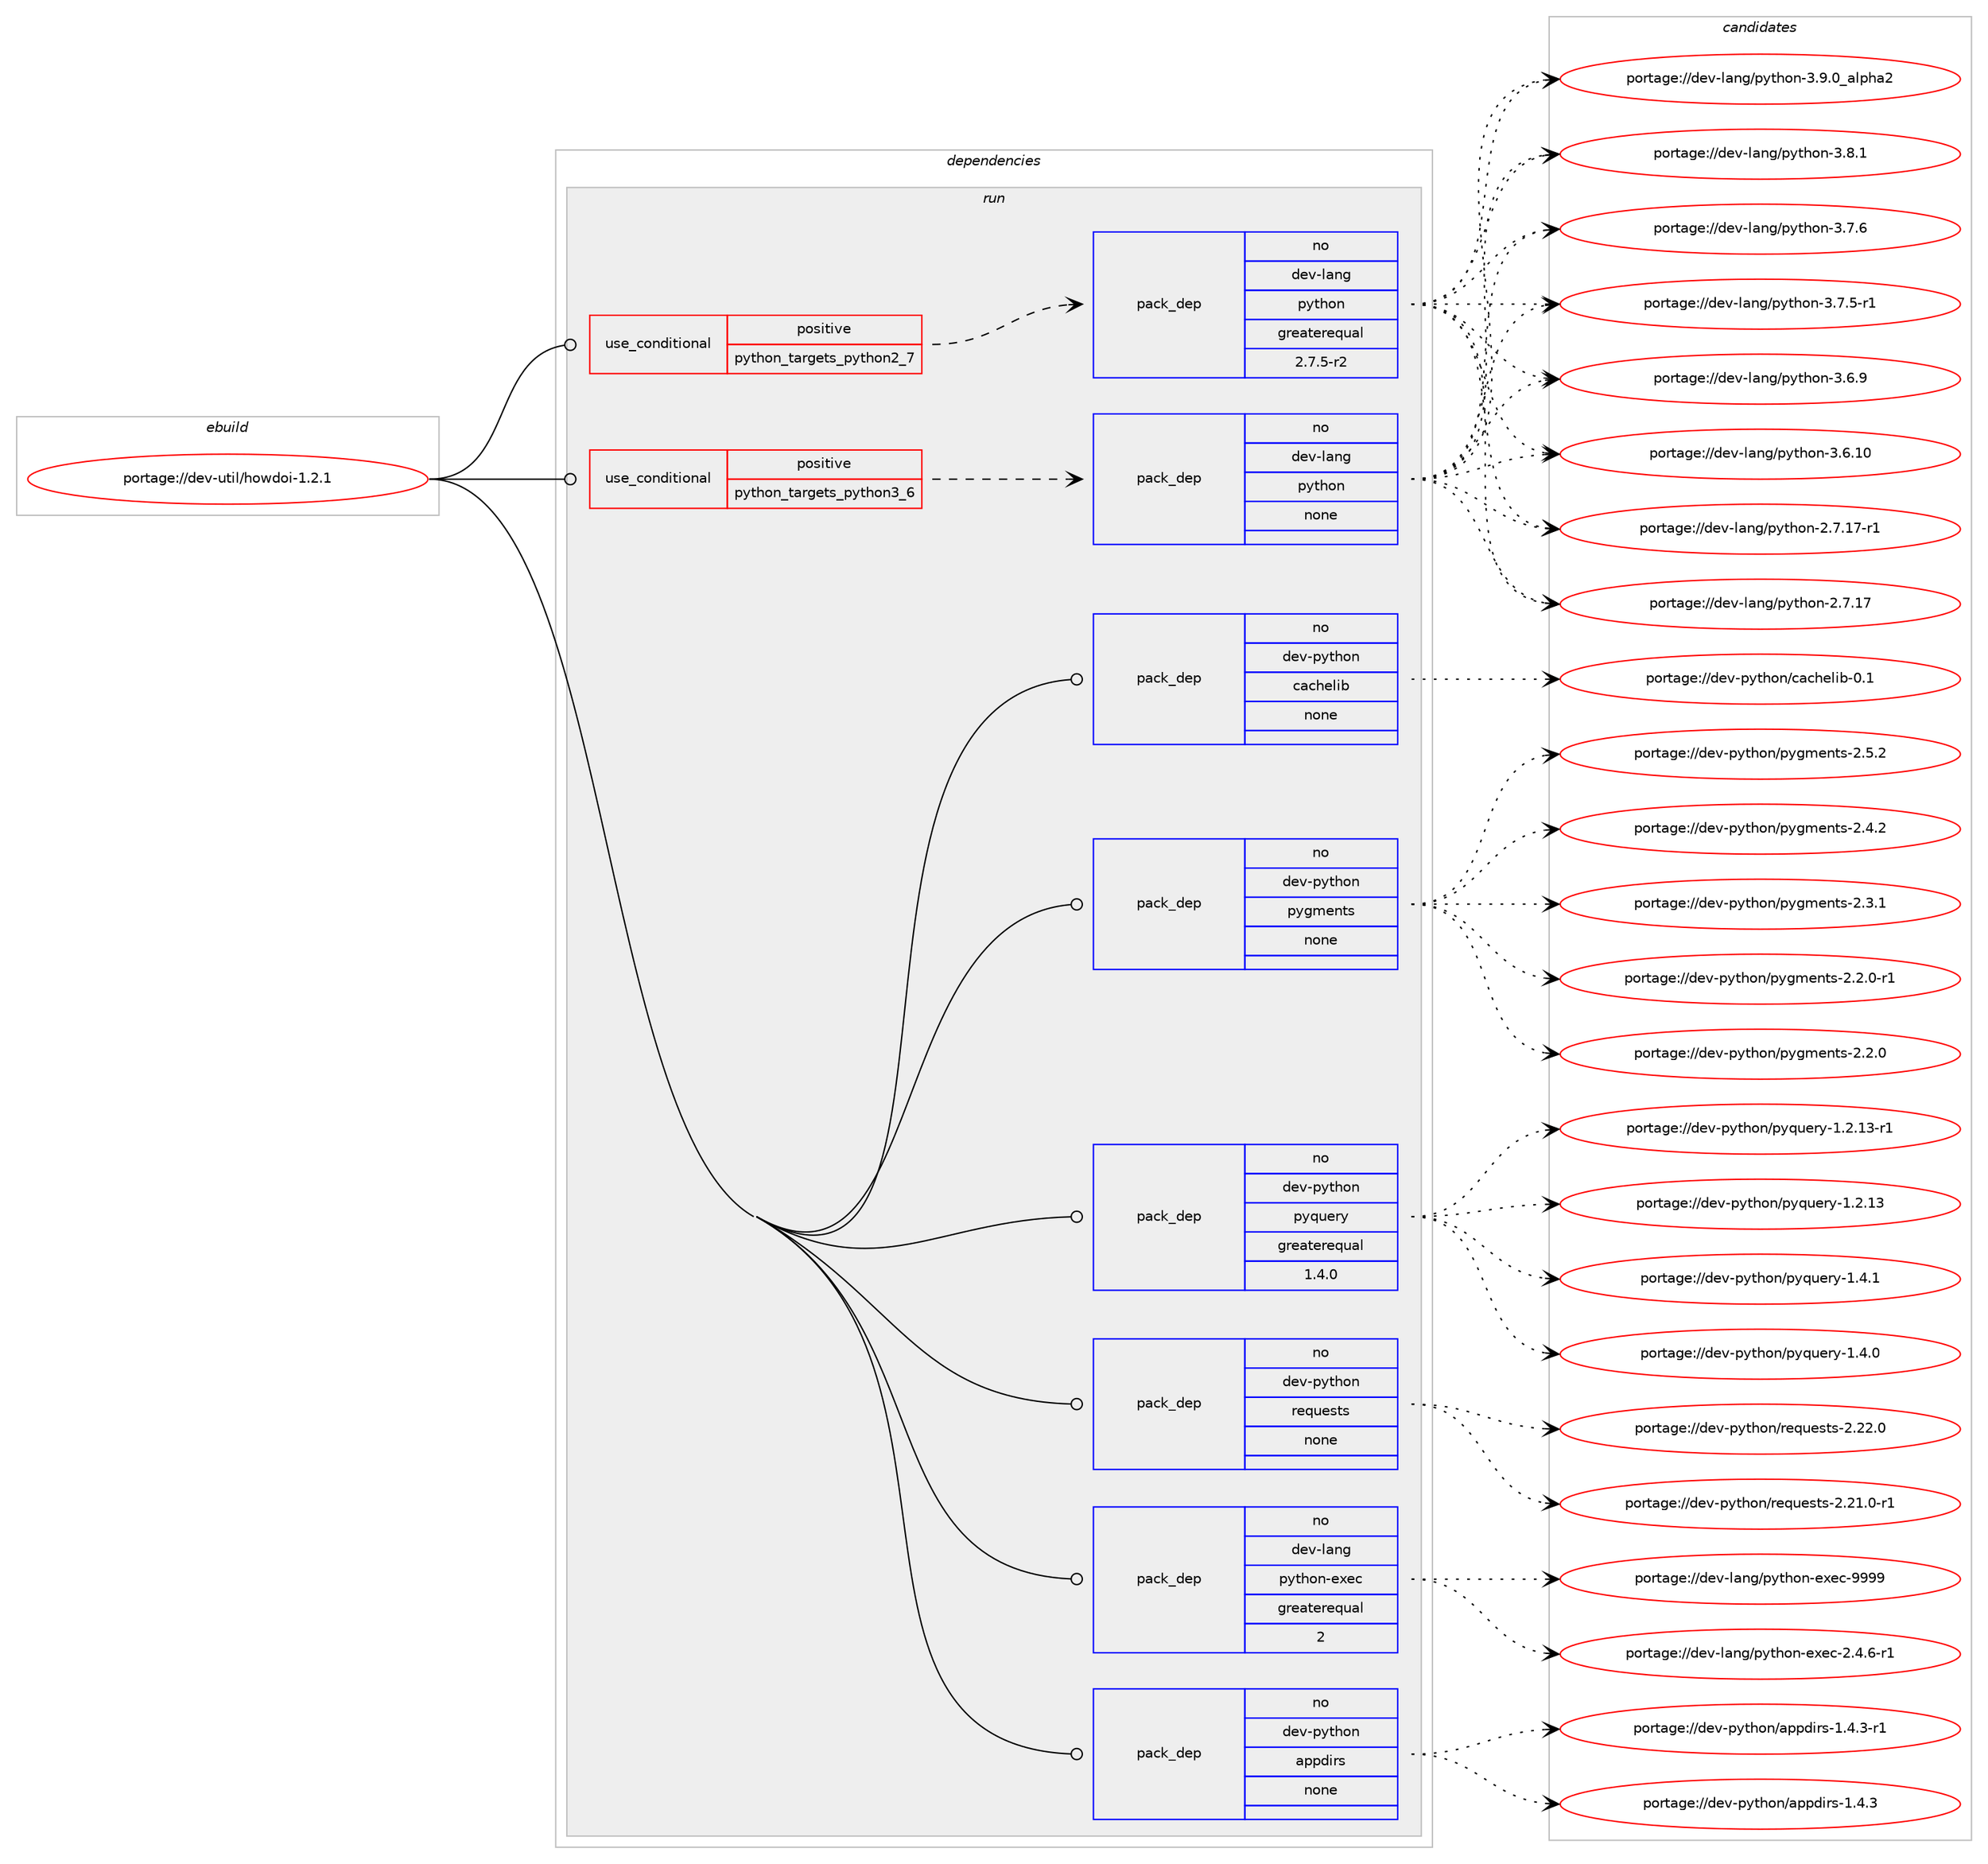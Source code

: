 digraph prolog {

# *************
# Graph options
# *************

newrank=true;
concentrate=true;
compound=true;
graph [rankdir=LR,fontname=Helvetica,fontsize=10,ranksep=1.5];#, ranksep=2.5, nodesep=0.2];
edge  [arrowhead=vee];
node  [fontname=Helvetica,fontsize=10];

# **********
# The ebuild
# **********

subgraph cluster_leftcol {
color=gray;
label=<<i>ebuild</i>>;
id [label="portage://dev-util/howdoi-1.2.1", color=red, width=4, href="../dev-util/howdoi-1.2.1.svg"];
}

# ****************
# The dependencies
# ****************

subgraph cluster_midcol {
color=gray;
label=<<i>dependencies</i>>;
subgraph cluster_compile {
fillcolor="#eeeeee";
style=filled;
label=<<i>compile</i>>;
}
subgraph cluster_compileandrun {
fillcolor="#eeeeee";
style=filled;
label=<<i>compile and run</i>>;
}
subgraph cluster_run {
fillcolor="#eeeeee";
style=filled;
label=<<i>run</i>>;
subgraph cond62316 {
dependency300815 [label=<<TABLE BORDER="0" CELLBORDER="1" CELLSPACING="0" CELLPADDING="4"><TR><TD ROWSPAN="3" CELLPADDING="10">use_conditional</TD></TR><TR><TD>positive</TD></TR><TR><TD>python_targets_python2_7</TD></TR></TABLE>>, shape=none, color=red];
subgraph pack233876 {
dependency300816 [label=<<TABLE BORDER="0" CELLBORDER="1" CELLSPACING="0" CELLPADDING="4" WIDTH="220"><TR><TD ROWSPAN="6" CELLPADDING="30">pack_dep</TD></TR><TR><TD WIDTH="110">no</TD></TR><TR><TD>dev-lang</TD></TR><TR><TD>python</TD></TR><TR><TD>greaterequal</TD></TR><TR><TD>2.7.5-r2</TD></TR></TABLE>>, shape=none, color=blue];
}
dependency300815:e -> dependency300816:w [weight=20,style="dashed",arrowhead="vee"];
}
id:e -> dependency300815:w [weight=20,style="solid",arrowhead="odot"];
subgraph cond62317 {
dependency300817 [label=<<TABLE BORDER="0" CELLBORDER="1" CELLSPACING="0" CELLPADDING="4"><TR><TD ROWSPAN="3" CELLPADDING="10">use_conditional</TD></TR><TR><TD>positive</TD></TR><TR><TD>python_targets_python3_6</TD></TR></TABLE>>, shape=none, color=red];
subgraph pack233877 {
dependency300818 [label=<<TABLE BORDER="0" CELLBORDER="1" CELLSPACING="0" CELLPADDING="4" WIDTH="220"><TR><TD ROWSPAN="6" CELLPADDING="30">pack_dep</TD></TR><TR><TD WIDTH="110">no</TD></TR><TR><TD>dev-lang</TD></TR><TR><TD>python</TD></TR><TR><TD>none</TD></TR><TR><TD></TD></TR></TABLE>>, shape=none, color=blue];
}
dependency300817:e -> dependency300818:w [weight=20,style="dashed",arrowhead="vee"];
}
id:e -> dependency300817:w [weight=20,style="solid",arrowhead="odot"];
subgraph pack233878 {
dependency300819 [label=<<TABLE BORDER="0" CELLBORDER="1" CELLSPACING="0" CELLPADDING="4" WIDTH="220"><TR><TD ROWSPAN="6" CELLPADDING="30">pack_dep</TD></TR><TR><TD WIDTH="110">no</TD></TR><TR><TD>dev-lang</TD></TR><TR><TD>python-exec</TD></TR><TR><TD>greaterequal</TD></TR><TR><TD>2</TD></TR></TABLE>>, shape=none, color=blue];
}
id:e -> dependency300819:w [weight=20,style="solid",arrowhead="odot"];
subgraph pack233879 {
dependency300820 [label=<<TABLE BORDER="0" CELLBORDER="1" CELLSPACING="0" CELLPADDING="4" WIDTH="220"><TR><TD ROWSPAN="6" CELLPADDING="30">pack_dep</TD></TR><TR><TD WIDTH="110">no</TD></TR><TR><TD>dev-python</TD></TR><TR><TD>appdirs</TD></TR><TR><TD>none</TD></TR><TR><TD></TD></TR></TABLE>>, shape=none, color=blue];
}
id:e -> dependency300820:w [weight=20,style="solid",arrowhead="odot"];
subgraph pack233880 {
dependency300821 [label=<<TABLE BORDER="0" CELLBORDER="1" CELLSPACING="0" CELLPADDING="4" WIDTH="220"><TR><TD ROWSPAN="6" CELLPADDING="30">pack_dep</TD></TR><TR><TD WIDTH="110">no</TD></TR><TR><TD>dev-python</TD></TR><TR><TD>cachelib</TD></TR><TR><TD>none</TD></TR><TR><TD></TD></TR></TABLE>>, shape=none, color=blue];
}
id:e -> dependency300821:w [weight=20,style="solid",arrowhead="odot"];
subgraph pack233881 {
dependency300822 [label=<<TABLE BORDER="0" CELLBORDER="1" CELLSPACING="0" CELLPADDING="4" WIDTH="220"><TR><TD ROWSPAN="6" CELLPADDING="30">pack_dep</TD></TR><TR><TD WIDTH="110">no</TD></TR><TR><TD>dev-python</TD></TR><TR><TD>pygments</TD></TR><TR><TD>none</TD></TR><TR><TD></TD></TR></TABLE>>, shape=none, color=blue];
}
id:e -> dependency300822:w [weight=20,style="solid",arrowhead="odot"];
subgraph pack233882 {
dependency300823 [label=<<TABLE BORDER="0" CELLBORDER="1" CELLSPACING="0" CELLPADDING="4" WIDTH="220"><TR><TD ROWSPAN="6" CELLPADDING="30">pack_dep</TD></TR><TR><TD WIDTH="110">no</TD></TR><TR><TD>dev-python</TD></TR><TR><TD>pyquery</TD></TR><TR><TD>greaterequal</TD></TR><TR><TD>1.4.0</TD></TR></TABLE>>, shape=none, color=blue];
}
id:e -> dependency300823:w [weight=20,style="solid",arrowhead="odot"];
subgraph pack233883 {
dependency300824 [label=<<TABLE BORDER="0" CELLBORDER="1" CELLSPACING="0" CELLPADDING="4" WIDTH="220"><TR><TD ROWSPAN="6" CELLPADDING="30">pack_dep</TD></TR><TR><TD WIDTH="110">no</TD></TR><TR><TD>dev-python</TD></TR><TR><TD>requests</TD></TR><TR><TD>none</TD></TR><TR><TD></TD></TR></TABLE>>, shape=none, color=blue];
}
id:e -> dependency300824:w [weight=20,style="solid",arrowhead="odot"];
}
}

# **************
# The candidates
# **************

subgraph cluster_choices {
rank=same;
color=gray;
label=<<i>candidates</i>>;

subgraph choice233876 {
color=black;
nodesep=1;
choice10010111845108971101034711212111610411111045514657464895971081121049750 [label="portage://dev-lang/python-3.9.0_alpha2", color=red, width=4,href="../dev-lang/python-3.9.0_alpha2.svg"];
choice100101118451089711010347112121116104111110455146564649 [label="portage://dev-lang/python-3.8.1", color=red, width=4,href="../dev-lang/python-3.8.1.svg"];
choice100101118451089711010347112121116104111110455146554654 [label="portage://dev-lang/python-3.7.6", color=red, width=4,href="../dev-lang/python-3.7.6.svg"];
choice1001011184510897110103471121211161041111104551465546534511449 [label="portage://dev-lang/python-3.7.5-r1", color=red, width=4,href="../dev-lang/python-3.7.5-r1.svg"];
choice100101118451089711010347112121116104111110455146544657 [label="portage://dev-lang/python-3.6.9", color=red, width=4,href="../dev-lang/python-3.6.9.svg"];
choice10010111845108971101034711212111610411111045514654464948 [label="portage://dev-lang/python-3.6.10", color=red, width=4,href="../dev-lang/python-3.6.10.svg"];
choice100101118451089711010347112121116104111110455046554649554511449 [label="portage://dev-lang/python-2.7.17-r1", color=red, width=4,href="../dev-lang/python-2.7.17-r1.svg"];
choice10010111845108971101034711212111610411111045504655464955 [label="portage://dev-lang/python-2.7.17", color=red, width=4,href="../dev-lang/python-2.7.17.svg"];
dependency300816:e -> choice10010111845108971101034711212111610411111045514657464895971081121049750:w [style=dotted,weight="100"];
dependency300816:e -> choice100101118451089711010347112121116104111110455146564649:w [style=dotted,weight="100"];
dependency300816:e -> choice100101118451089711010347112121116104111110455146554654:w [style=dotted,weight="100"];
dependency300816:e -> choice1001011184510897110103471121211161041111104551465546534511449:w [style=dotted,weight="100"];
dependency300816:e -> choice100101118451089711010347112121116104111110455146544657:w [style=dotted,weight="100"];
dependency300816:e -> choice10010111845108971101034711212111610411111045514654464948:w [style=dotted,weight="100"];
dependency300816:e -> choice100101118451089711010347112121116104111110455046554649554511449:w [style=dotted,weight="100"];
dependency300816:e -> choice10010111845108971101034711212111610411111045504655464955:w [style=dotted,weight="100"];
}
subgraph choice233877 {
color=black;
nodesep=1;
choice10010111845108971101034711212111610411111045514657464895971081121049750 [label="portage://dev-lang/python-3.9.0_alpha2", color=red, width=4,href="../dev-lang/python-3.9.0_alpha2.svg"];
choice100101118451089711010347112121116104111110455146564649 [label="portage://dev-lang/python-3.8.1", color=red, width=4,href="../dev-lang/python-3.8.1.svg"];
choice100101118451089711010347112121116104111110455146554654 [label="portage://dev-lang/python-3.7.6", color=red, width=4,href="../dev-lang/python-3.7.6.svg"];
choice1001011184510897110103471121211161041111104551465546534511449 [label="portage://dev-lang/python-3.7.5-r1", color=red, width=4,href="../dev-lang/python-3.7.5-r1.svg"];
choice100101118451089711010347112121116104111110455146544657 [label="portage://dev-lang/python-3.6.9", color=red, width=4,href="../dev-lang/python-3.6.9.svg"];
choice10010111845108971101034711212111610411111045514654464948 [label="portage://dev-lang/python-3.6.10", color=red, width=4,href="../dev-lang/python-3.6.10.svg"];
choice100101118451089711010347112121116104111110455046554649554511449 [label="portage://dev-lang/python-2.7.17-r1", color=red, width=4,href="../dev-lang/python-2.7.17-r1.svg"];
choice10010111845108971101034711212111610411111045504655464955 [label="portage://dev-lang/python-2.7.17", color=red, width=4,href="../dev-lang/python-2.7.17.svg"];
dependency300818:e -> choice10010111845108971101034711212111610411111045514657464895971081121049750:w [style=dotted,weight="100"];
dependency300818:e -> choice100101118451089711010347112121116104111110455146564649:w [style=dotted,weight="100"];
dependency300818:e -> choice100101118451089711010347112121116104111110455146554654:w [style=dotted,weight="100"];
dependency300818:e -> choice1001011184510897110103471121211161041111104551465546534511449:w [style=dotted,weight="100"];
dependency300818:e -> choice100101118451089711010347112121116104111110455146544657:w [style=dotted,weight="100"];
dependency300818:e -> choice10010111845108971101034711212111610411111045514654464948:w [style=dotted,weight="100"];
dependency300818:e -> choice100101118451089711010347112121116104111110455046554649554511449:w [style=dotted,weight="100"];
dependency300818:e -> choice10010111845108971101034711212111610411111045504655464955:w [style=dotted,weight="100"];
}
subgraph choice233878 {
color=black;
nodesep=1;
choice10010111845108971101034711212111610411111045101120101994557575757 [label="portage://dev-lang/python-exec-9999", color=red, width=4,href="../dev-lang/python-exec-9999.svg"];
choice10010111845108971101034711212111610411111045101120101994550465246544511449 [label="portage://dev-lang/python-exec-2.4.6-r1", color=red, width=4,href="../dev-lang/python-exec-2.4.6-r1.svg"];
dependency300819:e -> choice10010111845108971101034711212111610411111045101120101994557575757:w [style=dotted,weight="100"];
dependency300819:e -> choice10010111845108971101034711212111610411111045101120101994550465246544511449:w [style=dotted,weight="100"];
}
subgraph choice233879 {
color=black;
nodesep=1;
choice1001011184511212111610411111047971121121001051141154549465246514511449 [label="portage://dev-python/appdirs-1.4.3-r1", color=red, width=4,href="../dev-python/appdirs-1.4.3-r1.svg"];
choice100101118451121211161041111104797112112100105114115454946524651 [label="portage://dev-python/appdirs-1.4.3", color=red, width=4,href="../dev-python/appdirs-1.4.3.svg"];
dependency300820:e -> choice1001011184511212111610411111047971121121001051141154549465246514511449:w [style=dotted,weight="100"];
dependency300820:e -> choice100101118451121211161041111104797112112100105114115454946524651:w [style=dotted,weight="100"];
}
subgraph choice233880 {
color=black;
nodesep=1;
choice10010111845112121116104111110479997991041011081059845484649 [label="portage://dev-python/cachelib-0.1", color=red, width=4,href="../dev-python/cachelib-0.1.svg"];
dependency300821:e -> choice10010111845112121116104111110479997991041011081059845484649:w [style=dotted,weight="100"];
}
subgraph choice233881 {
color=black;
nodesep=1;
choice1001011184511212111610411111047112121103109101110116115455046534650 [label="portage://dev-python/pygments-2.5.2", color=red, width=4,href="../dev-python/pygments-2.5.2.svg"];
choice1001011184511212111610411111047112121103109101110116115455046524650 [label="portage://dev-python/pygments-2.4.2", color=red, width=4,href="../dev-python/pygments-2.4.2.svg"];
choice1001011184511212111610411111047112121103109101110116115455046514649 [label="portage://dev-python/pygments-2.3.1", color=red, width=4,href="../dev-python/pygments-2.3.1.svg"];
choice10010111845112121116104111110471121211031091011101161154550465046484511449 [label="portage://dev-python/pygments-2.2.0-r1", color=red, width=4,href="../dev-python/pygments-2.2.0-r1.svg"];
choice1001011184511212111610411111047112121103109101110116115455046504648 [label="portage://dev-python/pygments-2.2.0", color=red, width=4,href="../dev-python/pygments-2.2.0.svg"];
dependency300822:e -> choice1001011184511212111610411111047112121103109101110116115455046534650:w [style=dotted,weight="100"];
dependency300822:e -> choice1001011184511212111610411111047112121103109101110116115455046524650:w [style=dotted,weight="100"];
dependency300822:e -> choice1001011184511212111610411111047112121103109101110116115455046514649:w [style=dotted,weight="100"];
dependency300822:e -> choice10010111845112121116104111110471121211031091011101161154550465046484511449:w [style=dotted,weight="100"];
dependency300822:e -> choice1001011184511212111610411111047112121103109101110116115455046504648:w [style=dotted,weight="100"];
}
subgraph choice233882 {
color=black;
nodesep=1;
choice1001011184511212111610411111047112121113117101114121454946524649 [label="portage://dev-python/pyquery-1.4.1", color=red, width=4,href="../dev-python/pyquery-1.4.1.svg"];
choice1001011184511212111610411111047112121113117101114121454946524648 [label="portage://dev-python/pyquery-1.4.0", color=red, width=4,href="../dev-python/pyquery-1.4.0.svg"];
choice1001011184511212111610411111047112121113117101114121454946504649514511449 [label="portage://dev-python/pyquery-1.2.13-r1", color=red, width=4,href="../dev-python/pyquery-1.2.13-r1.svg"];
choice100101118451121211161041111104711212111311710111412145494650464951 [label="portage://dev-python/pyquery-1.2.13", color=red, width=4,href="../dev-python/pyquery-1.2.13.svg"];
dependency300823:e -> choice1001011184511212111610411111047112121113117101114121454946524649:w [style=dotted,weight="100"];
dependency300823:e -> choice1001011184511212111610411111047112121113117101114121454946524648:w [style=dotted,weight="100"];
dependency300823:e -> choice1001011184511212111610411111047112121113117101114121454946504649514511449:w [style=dotted,weight="100"];
dependency300823:e -> choice100101118451121211161041111104711212111311710111412145494650464951:w [style=dotted,weight="100"];
}
subgraph choice233883 {
color=black;
nodesep=1;
choice100101118451121211161041111104711410111311710111511611545504650504648 [label="portage://dev-python/requests-2.22.0", color=red, width=4,href="../dev-python/requests-2.22.0.svg"];
choice1001011184511212111610411111047114101113117101115116115455046504946484511449 [label="portage://dev-python/requests-2.21.0-r1", color=red, width=4,href="../dev-python/requests-2.21.0-r1.svg"];
dependency300824:e -> choice100101118451121211161041111104711410111311710111511611545504650504648:w [style=dotted,weight="100"];
dependency300824:e -> choice1001011184511212111610411111047114101113117101115116115455046504946484511449:w [style=dotted,weight="100"];
}
}

}
